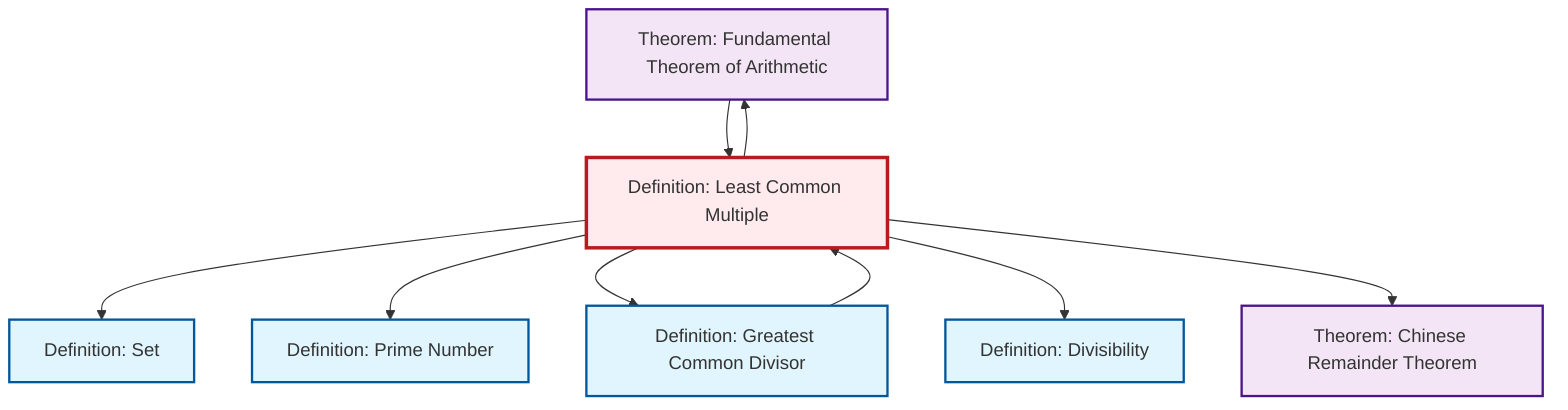 graph TD
    classDef definition fill:#e1f5fe,stroke:#01579b,stroke-width:2px
    classDef theorem fill:#f3e5f5,stroke:#4a148c,stroke-width:2px
    classDef axiom fill:#fff3e0,stroke:#e65100,stroke-width:2px
    classDef example fill:#e8f5e9,stroke:#1b5e20,stroke-width:2px
    classDef current fill:#ffebee,stroke:#b71c1c,stroke-width:3px
    def-prime["Definition: Prime Number"]:::definition
    def-divisibility["Definition: Divisibility"]:::definition
    thm-chinese-remainder["Theorem: Chinese Remainder Theorem"]:::theorem
    def-set["Definition: Set"]:::definition
    thm-fundamental-arithmetic["Theorem: Fundamental Theorem of Arithmetic"]:::theorem
    def-gcd["Definition: Greatest Common Divisor"]:::definition
    def-lcm["Definition: Least Common Multiple"]:::definition
    def-lcm --> def-set
    def-lcm --> thm-fundamental-arithmetic
    def-lcm --> def-prime
    def-lcm --> def-gcd
    thm-fundamental-arithmetic --> def-lcm
    def-lcm --> def-divisibility
    def-lcm --> thm-chinese-remainder
    def-gcd --> def-lcm
    class def-lcm current